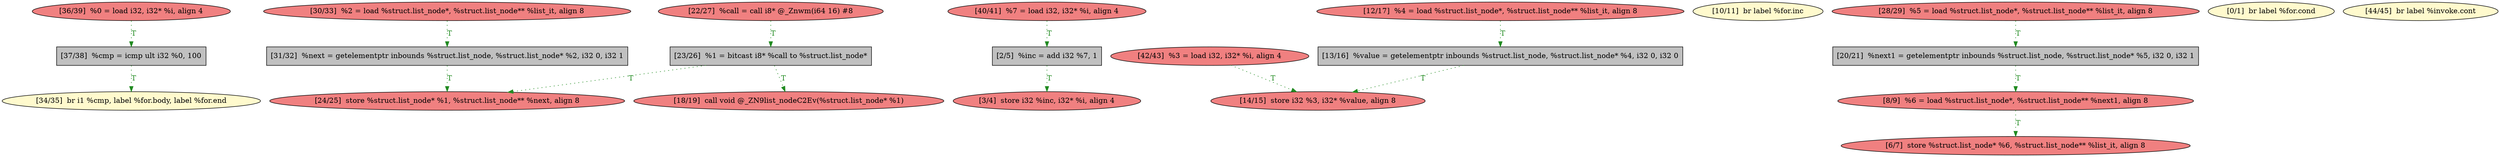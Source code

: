 
digraph G {


node848 [fillcolor=lemonchiffon,label="[34/35]  br i1 %cmp, label %for.body, label %for.end",shape=ellipse,style=filled ]
node847 [fillcolor=lightcoral,label="[30/33]  %2 = load %struct.list_node*, %struct.list_node** %list_it, align 8",shape=ellipse,style=filled ]
node846 [fillcolor=lightcoral,label="[3/4]  store i32 %inc, i32* %i, align 4",shape=ellipse,style=filled ]
node845 [fillcolor=lightcoral,label="[42/43]  %3 = load i32, i32* %i, align 4",shape=ellipse,style=filled ]
node844 [fillcolor=lightcoral,label="[40/41]  %7 = load i32, i32* %i, align 4",shape=ellipse,style=filled ]
node831 [fillcolor=lightcoral,label="[24/25]  store %struct.list_node* %1, %struct.list_node** %next, align 8",shape=ellipse,style=filled ]
node842 [fillcolor=lightcoral,label="[36/39]  %0 = load i32, i32* %i, align 4",shape=ellipse,style=filled ]
node828 [fillcolor=lightcoral,label="[12/17]  %4 = load %struct.list_node*, %struct.list_node** %list_it, align 8",shape=ellipse,style=filled ]
node826 [fillcolor=grey,label="[13/16]  %value = getelementptr inbounds %struct.list_node, %struct.list_node* %4, i32 0, i32 0",shape=rectangle,style=filled ]
node829 [fillcolor=lemonchiffon,label="[10/11]  br label %for.inc",shape=ellipse,style=filled ]
node843 [fillcolor=grey,label="[37/38]  %cmp = icmp ult i32 %0, 100",shape=rectangle,style=filled ]
node835 [fillcolor=lightcoral,label="[14/15]  store i32 %3, i32* %value, align 8",shape=ellipse,style=filled ]
node833 [fillcolor=lightcoral,label="[8/9]  %6 = load %struct.list_node*, %struct.list_node** %next1, align 8",shape=ellipse,style=filled ]
node830 [fillcolor=grey,label="[20/21]  %next1 = getelementptr inbounds %struct.list_node, %struct.list_node* %5, i32 0, i32 1",shape=rectangle,style=filled ]
node834 [fillcolor=grey,label="[31/32]  %next = getelementptr inbounds %struct.list_node, %struct.list_node* %2, i32 0, i32 1",shape=rectangle,style=filled ]
node838 [fillcolor=lemonchiffon,label="[0/1]  br label %for.cond",shape=ellipse,style=filled ]
node837 [fillcolor=lightcoral,label="[6/7]  store %struct.list_node* %6, %struct.list_node** %list_it, align 8",shape=ellipse,style=filled ]
node836 [fillcolor=lemonchiffon,label="[44/45]  br label %invoke.cont",shape=ellipse,style=filled ]
node839 [fillcolor=lightcoral,label="[28/29]  %5 = load %struct.list_node*, %struct.list_node** %list_it, align 8",shape=ellipse,style=filled ]
node827 [fillcolor=lightcoral,label="[18/19]  call void @_ZN9list_nodeC2Ev(%struct.list_node* %1)",shape=ellipse,style=filled ]
node841 [fillcolor=grey,label="[2/5]  %inc = add i32 %7, 1",shape=rectangle,style=filled ]
node832 [fillcolor=grey,label="[23/26]  %1 = bitcast i8* %call to %struct.list_node*",shape=rectangle,style=filled ]
node840 [fillcolor=lightcoral,label="[22/27]  %call = call i8* @_Znwm(i64 16) #8",shape=ellipse,style=filled ]

node844->node841 [style=dotted,color=forestgreen,label="T",fontcolor=forestgreen ]
node843->node848 [style=dotted,color=forestgreen,label="T",fontcolor=forestgreen ]
node842->node843 [style=dotted,color=forestgreen,label="T",fontcolor=forestgreen ]
node845->node835 [style=dotted,color=forestgreen,label="T",fontcolor=forestgreen ]
node833->node837 [style=dotted,color=forestgreen,label="T",fontcolor=forestgreen ]
node832->node831 [style=dotted,color=forestgreen,label="T",fontcolor=forestgreen ]
node847->node834 [style=dotted,color=forestgreen,label="T",fontcolor=forestgreen ]
node834->node831 [style=dotted,color=forestgreen,label="T",fontcolor=forestgreen ]
node840->node832 [style=dotted,color=forestgreen,label="T",fontcolor=forestgreen ]
node828->node826 [style=dotted,color=forestgreen,label="T",fontcolor=forestgreen ]
node839->node830 [style=dotted,color=forestgreen,label="T",fontcolor=forestgreen ]
node841->node846 [style=dotted,color=forestgreen,label="T",fontcolor=forestgreen ]
node826->node835 [style=dotted,color=forestgreen,label="T",fontcolor=forestgreen ]
node832->node827 [style=dotted,color=forestgreen,label="T",fontcolor=forestgreen ]
node830->node833 [style=dotted,color=forestgreen,label="T",fontcolor=forestgreen ]


}
